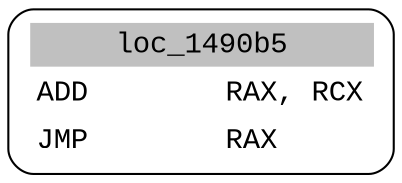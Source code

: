 digraph asm_graph {
1941 [
shape="Mrecord" fontname="Courier New"label =<<table border="0" cellborder="0" cellpadding="3"><tr><td align="center" colspan="2" bgcolor="grey">loc_1490b5</td></tr><tr><td align="left">ADD        RAX, RCX</td></tr><tr><td align="left">JMP        RAX</td></tr></table>> ];
}